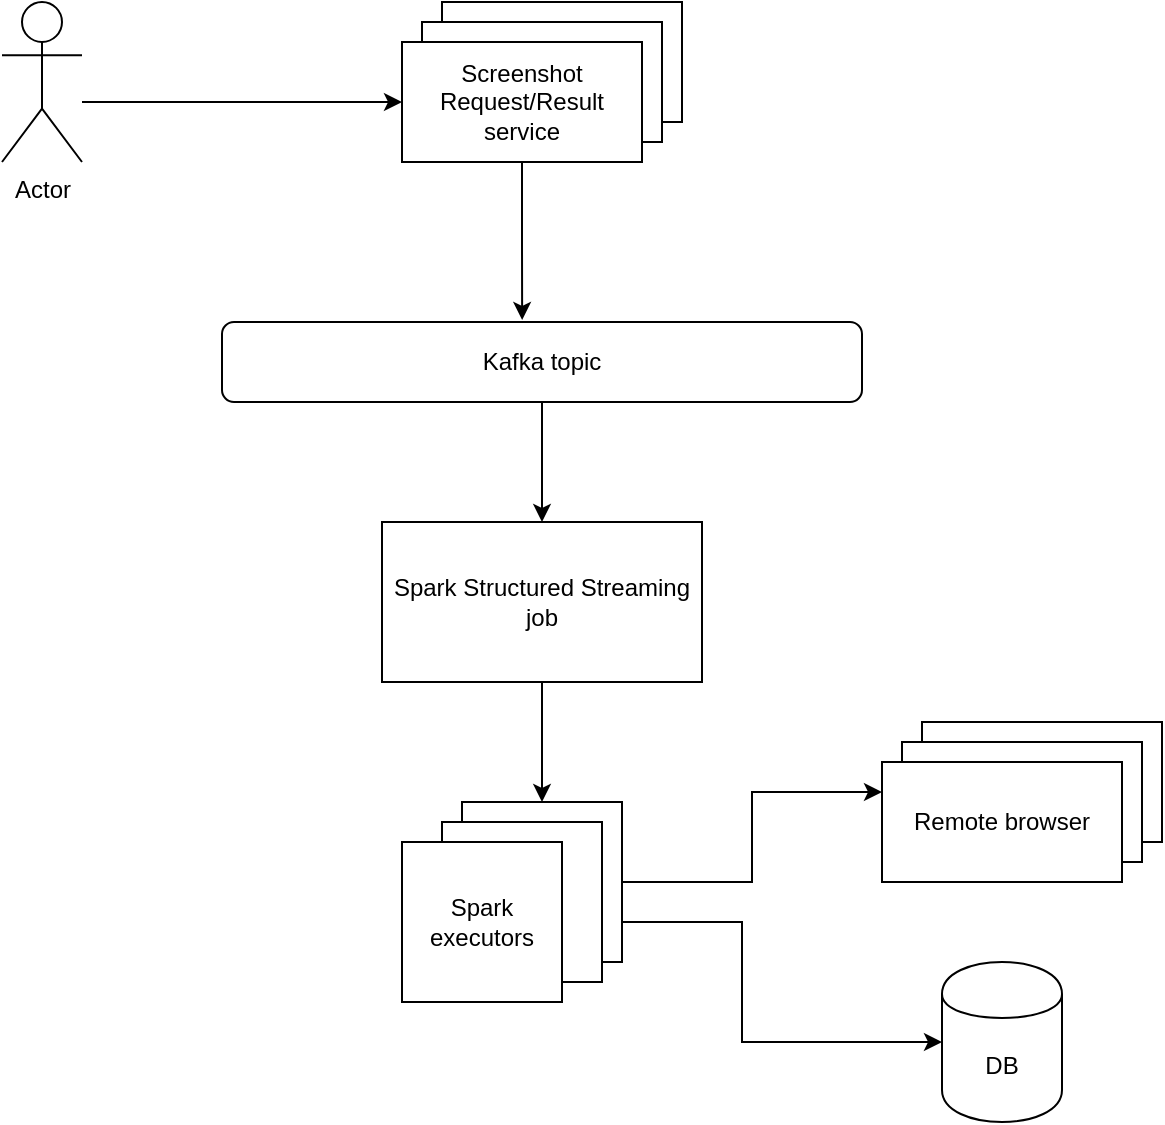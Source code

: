 <mxfile version="10.8.4" type="device"><diagram id="JsuArY4GU79evsJ2pyIa" name="Page-1"><mxGraphModel dx="1634" dy="715" grid="1" gridSize="10" guides="1" tooltips="1" connect="1" arrows="1" fold="1" page="1" pageScale="1" pageWidth="827" pageHeight="1169" math="0" shadow="0"><root><mxCell id="0"/><mxCell id="1" parent="0"/><mxCell id="qaox9wmb2gbe-VmkCOcr-71" style="edgeStyle=orthogonalEdgeStyle;rounded=0;orthogonalLoop=1;jettySize=auto;html=1;entryX=0;entryY=0.5;entryDx=0;entryDy=0;" edge="1" parent="1" target="qaox9wmb2gbe-VmkCOcr-24"><mxGeometry relative="1" as="geometry"><mxPoint x="80" y="130" as="sourcePoint"/><Array as="points"><mxPoint x="80" y="130"/></Array></mxGeometry></mxCell><mxCell id="qaox9wmb2gbe-VmkCOcr-1" value="Actor" style="shape=umlActor;verticalLabelPosition=bottom;labelBackgroundColor=#ffffff;verticalAlign=top;html=1;outlineConnect=0;" vertex="1" parent="1"><mxGeometry x="40" y="80" width="40" height="80" as="geometry"/></mxCell><mxCell id="qaox9wmb2gbe-VmkCOcr-22" value="" style="rounded=0;whiteSpace=wrap;html=1;" vertex="1" parent="1"><mxGeometry x="260" y="80" width="120" height="60" as="geometry"/></mxCell><mxCell id="qaox9wmb2gbe-VmkCOcr-23" value="" style="rounded=0;whiteSpace=wrap;html=1;" vertex="1" parent="1"><mxGeometry x="250" y="90" width="120" height="60" as="geometry"/></mxCell><mxCell id="qaox9wmb2gbe-VmkCOcr-57" style="edgeStyle=orthogonalEdgeStyle;rounded=0;orthogonalLoop=1;jettySize=auto;html=1;exitX=0.5;exitY=1;exitDx=0;exitDy=0;entryX=0.469;entryY=-0.025;entryDx=0;entryDy=0;entryPerimeter=0;" edge="1" parent="1" source="qaox9wmb2gbe-VmkCOcr-24" target="qaox9wmb2gbe-VmkCOcr-25"><mxGeometry relative="1" as="geometry"/></mxCell><mxCell id="qaox9wmb2gbe-VmkCOcr-24" value="Screenshot Request/Result service" style="rounded=0;whiteSpace=wrap;html=1;" vertex="1" parent="1"><mxGeometry x="240" y="100" width="120" height="60" as="geometry"/></mxCell><mxCell id="qaox9wmb2gbe-VmkCOcr-58" style="edgeStyle=orthogonalEdgeStyle;rounded=0;orthogonalLoop=1;jettySize=auto;html=1;exitX=0.5;exitY=1;exitDx=0;exitDy=0;entryX=0.5;entryY=0;entryDx=0;entryDy=0;" edge="1" parent="1" source="qaox9wmb2gbe-VmkCOcr-25" target="qaox9wmb2gbe-VmkCOcr-26"><mxGeometry relative="1" as="geometry"/></mxCell><mxCell id="qaox9wmb2gbe-VmkCOcr-25" value="Kafka topic" style="rounded=1;whiteSpace=wrap;html=1;" vertex="1" parent="1"><mxGeometry x="150" y="240" width="320" height="40" as="geometry"/></mxCell><mxCell id="qaox9wmb2gbe-VmkCOcr-66" style="edgeStyle=orthogonalEdgeStyle;rounded=0;orthogonalLoop=1;jettySize=auto;html=1;exitX=0.5;exitY=1;exitDx=0;exitDy=0;entryX=0.5;entryY=0;entryDx=0;entryDy=0;" edge="1" parent="1" source="qaox9wmb2gbe-VmkCOcr-26" target="qaox9wmb2gbe-VmkCOcr-59"><mxGeometry relative="1" as="geometry"/></mxCell><mxCell id="qaox9wmb2gbe-VmkCOcr-26" value="Spark Structured Streaming&lt;br&gt;job&lt;br&gt;" style="rounded=0;whiteSpace=wrap;html=1;" vertex="1" parent="1"><mxGeometry x="230" y="340" width="160" height="80" as="geometry"/></mxCell><mxCell id="qaox9wmb2gbe-VmkCOcr-27" value="" style="rounded=0;whiteSpace=wrap;html=1;" vertex="1" parent="1"><mxGeometry x="500" y="440" width="120" height="60" as="geometry"/></mxCell><mxCell id="qaox9wmb2gbe-VmkCOcr-28" value="" style="rounded=0;whiteSpace=wrap;html=1;" vertex="1" parent="1"><mxGeometry x="490" y="450" width="120" height="60" as="geometry"/></mxCell><mxCell id="qaox9wmb2gbe-VmkCOcr-29" value="Remote browser" style="rounded=0;whiteSpace=wrap;html=1;" vertex="1" parent="1"><mxGeometry x="480" y="460" width="120" height="60" as="geometry"/></mxCell><mxCell id="qaox9wmb2gbe-VmkCOcr-68" style="edgeStyle=orthogonalEdgeStyle;rounded=0;orthogonalLoop=1;jettySize=auto;html=1;exitX=1;exitY=0.5;exitDx=0;exitDy=0;entryX=0;entryY=0.25;entryDx=0;entryDy=0;" edge="1" parent="1" source="qaox9wmb2gbe-VmkCOcr-59" target="qaox9wmb2gbe-VmkCOcr-29"><mxGeometry relative="1" as="geometry"/></mxCell><mxCell id="qaox9wmb2gbe-VmkCOcr-70" style="edgeStyle=orthogonalEdgeStyle;rounded=0;orthogonalLoop=1;jettySize=auto;html=1;exitX=1;exitY=0.75;exitDx=0;exitDy=0;entryX=0;entryY=0.5;entryDx=0;entryDy=0;" edge="1" parent="1" source="qaox9wmb2gbe-VmkCOcr-59" target="qaox9wmb2gbe-VmkCOcr-69"><mxGeometry relative="1" as="geometry"><Array as="points"><mxPoint x="410" y="540"/><mxPoint x="410" y="600"/></Array></mxGeometry></mxCell><mxCell id="qaox9wmb2gbe-VmkCOcr-59" value="" style="rounded=0;whiteSpace=wrap;html=1;" vertex="1" parent="1"><mxGeometry x="270" y="480" width="80" height="80" as="geometry"/></mxCell><mxCell id="qaox9wmb2gbe-VmkCOcr-60" value="" style="rounded=0;whiteSpace=wrap;html=1;" vertex="1" parent="1"><mxGeometry x="260" y="490" width="80" height="80" as="geometry"/></mxCell><mxCell id="qaox9wmb2gbe-VmkCOcr-61" value="Spark executors" style="rounded=0;whiteSpace=wrap;html=1;" vertex="1" parent="1"><mxGeometry x="240" y="500" width="80" height="80" as="geometry"/></mxCell><mxCell id="qaox9wmb2gbe-VmkCOcr-69" value="DB" style="shape=cylinder;whiteSpace=wrap;html=1;boundedLbl=1;backgroundOutline=1;" vertex="1" parent="1"><mxGeometry x="510" y="560" width="60" height="80" as="geometry"/></mxCell></root></mxGraphModel></diagram></mxfile>
